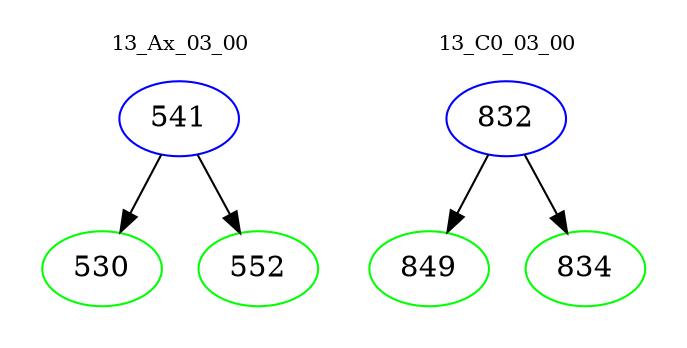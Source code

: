 digraph{
subgraph cluster_0 {
color = white
label = "13_Ax_03_00";
fontsize=10;
T0_541 [label="541", color="blue"]
T0_541 -> T0_530 [color="black"]
T0_530 [label="530", color="green"]
T0_541 -> T0_552 [color="black"]
T0_552 [label="552", color="green"]
}
subgraph cluster_1 {
color = white
label = "13_C0_03_00";
fontsize=10;
T1_832 [label="832", color="blue"]
T1_832 -> T1_849 [color="black"]
T1_849 [label="849", color="green"]
T1_832 -> T1_834 [color="black"]
T1_834 [label="834", color="green"]
}
}
